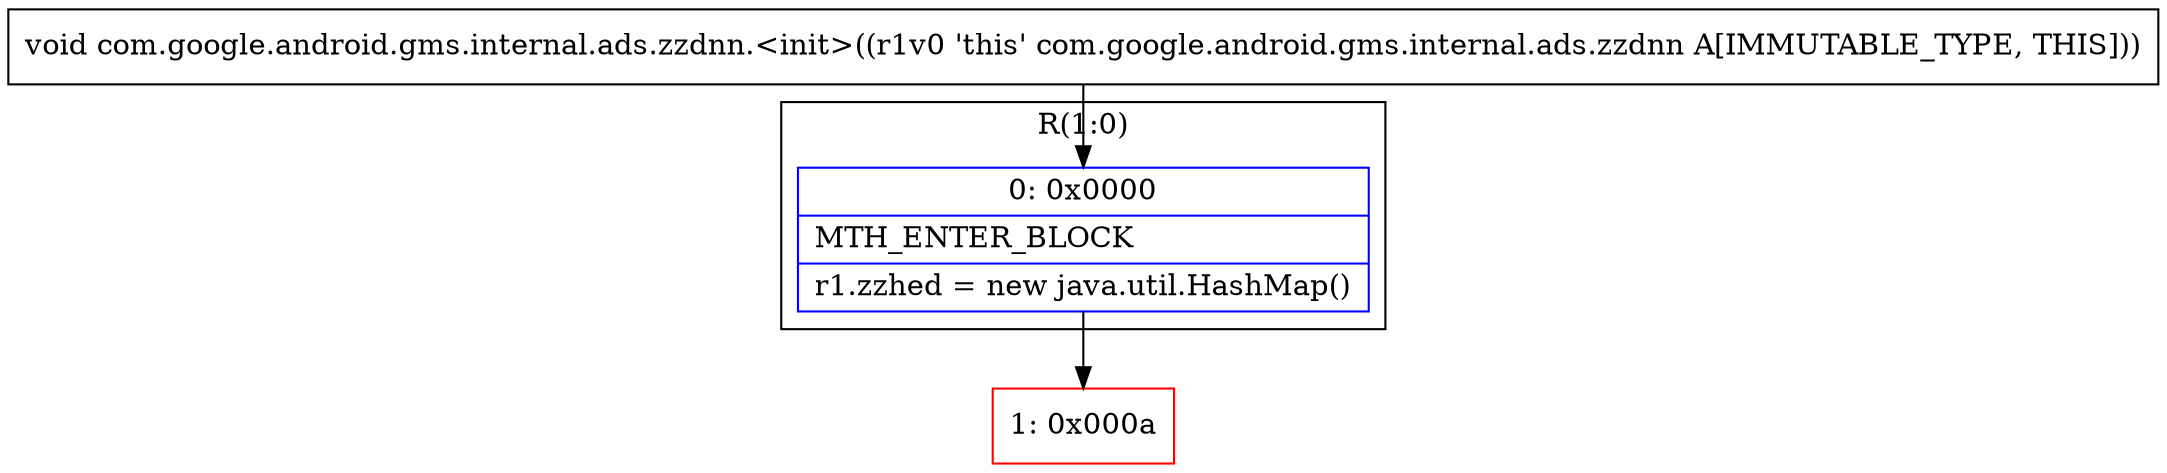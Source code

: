 digraph "CFG forcom.google.android.gms.internal.ads.zzdnn.\<init\>()V" {
subgraph cluster_Region_261366064 {
label = "R(1:0)";
node [shape=record,color=blue];
Node_0 [shape=record,label="{0\:\ 0x0000|MTH_ENTER_BLOCK\l|r1.zzhed = new java.util.HashMap()\l}"];
}
Node_1 [shape=record,color=red,label="{1\:\ 0x000a}"];
MethodNode[shape=record,label="{void com.google.android.gms.internal.ads.zzdnn.\<init\>((r1v0 'this' com.google.android.gms.internal.ads.zzdnn A[IMMUTABLE_TYPE, THIS])) }"];
MethodNode -> Node_0;
Node_0 -> Node_1;
}

